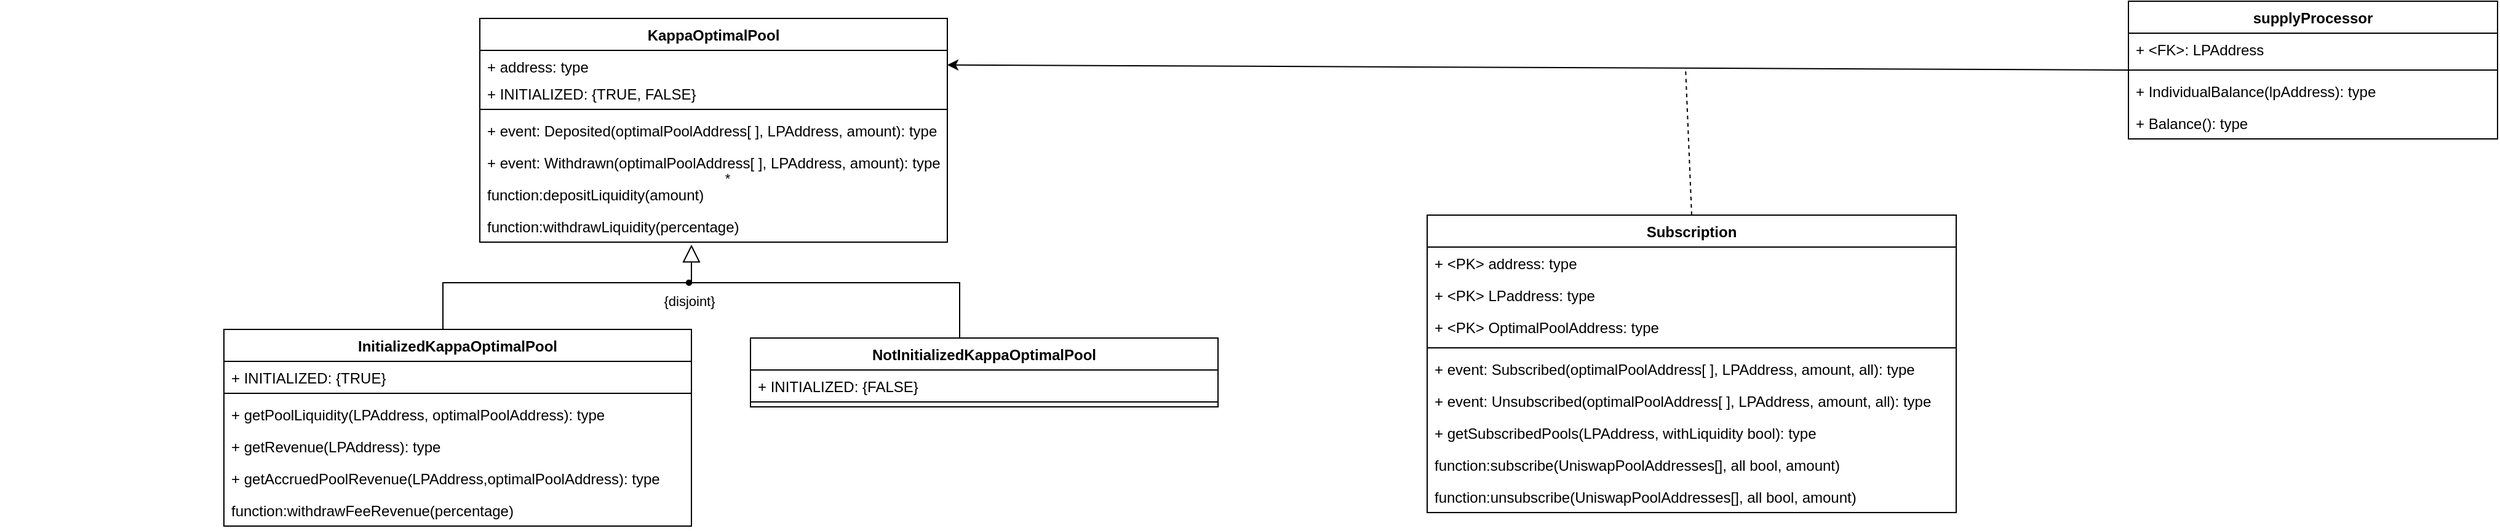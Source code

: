<mxfile>
    <diagram id="oTtM3KuxKOGGRTNgtILM" name="Page-1">
        <mxGraphModel dx="1183" dy="2317" grid="1" gridSize="10" guides="1" tooltips="1" connect="1" arrows="1" fold="1" page="1" pageScale="1" pageWidth="850" pageHeight="1100" math="0" shadow="0">
            <root>
                <mxCell id="0"/>
                <mxCell id="1" parent="0"/>
                <mxCell id="6" value="KappaOptimalPool" style="swimlane;fontStyle=1;align=center;verticalAlign=top;childLayout=stackLayout;horizontal=1;startSize=26;horizontalStack=0;resizeParent=1;resizeParentMax=0;resizeLast=0;collapsible=1;marginBottom=0;" parent="1" vertex="1">
                    <mxGeometry x="990" y="-10" width="380" height="182" as="geometry"/>
                </mxCell>
                <mxCell id="7" value="+ address: type" style="text;strokeColor=none;fillColor=none;align=left;verticalAlign=top;spacingLeft=4;spacingRight=4;overflow=hidden;rotatable=0;points=[[0,0.5],[1,0.5]];portConstraint=eastwest;" parent="6" vertex="1">
                    <mxGeometry y="26" width="380" height="22" as="geometry"/>
                </mxCell>
                <mxCell id="120" value="+ INITIALIZED: {TRUE, FALSE}" style="text;strokeColor=none;fillColor=none;align=left;verticalAlign=top;spacingLeft=4;spacingRight=4;overflow=hidden;rotatable=0;points=[[0,0.5],[1,0.5]];portConstraint=eastwest;" parent="6" vertex="1">
                    <mxGeometry y="48" width="380" height="22" as="geometry"/>
                </mxCell>
                <mxCell id="8" value="" style="line;strokeWidth=1;fillColor=none;align=left;verticalAlign=middle;spacingTop=-1;spacingLeft=3;spacingRight=3;rotatable=0;labelPosition=right;points=[];portConstraint=eastwest;strokeColor=inherit;" parent="6" vertex="1">
                    <mxGeometry y="70" width="380" height="8" as="geometry"/>
                </mxCell>
                <mxCell id="38" value="+ event: Deposited(optimalPoolAddress[ ], LPAddress, amount): type" style="text;strokeColor=none;fillColor=none;align=left;verticalAlign=top;spacingLeft=4;spacingRight=4;overflow=hidden;rotatable=0;points=[[0,0.5],[1,0.5]];portConstraint=eastwest;" parent="6" vertex="1">
                    <mxGeometry y="78" width="380" height="26" as="geometry"/>
                </mxCell>
                <mxCell id="96" value="+ event: Withdrawn(optimalPoolAddress[ ], LPAddress, amount): type" style="text;strokeColor=none;fillColor=none;align=left;verticalAlign=top;spacingLeft=4;spacingRight=4;overflow=hidden;rotatable=0;points=[[0,0.5],[1,0.5]];portConstraint=eastwest;" parent="6" vertex="1">
                    <mxGeometry y="104" width="380" height="26" as="geometry"/>
                </mxCell>
                <mxCell id="29" value="function:depositLiquidity(amount)" style="text;strokeColor=none;fillColor=none;align=left;verticalAlign=top;spacingLeft=4;spacingRight=4;overflow=hidden;rotatable=0;points=[[0,0.5],[1,0.5]];portConstraint=eastwest;" parent="6" vertex="1">
                    <mxGeometry y="130" width="380" height="26" as="geometry"/>
                </mxCell>
                <mxCell id="24" value="function:withdrawLiquidity(percentage)" style="text;strokeColor=none;fillColor=none;align=left;verticalAlign=top;spacingLeft=4;spacingRight=4;overflow=hidden;rotatable=0;points=[[0,0.5],[1,0.5]];portConstraint=eastwest;" parent="6" vertex="1">
                    <mxGeometry y="156" width="380" height="26" as="geometry"/>
                </mxCell>
                <mxCell id="10" value="Subscription&#10;" style="swimlane;fontStyle=1;align=center;verticalAlign=top;childLayout=stackLayout;horizontal=1;startSize=26;horizontalStack=0;resizeParent=1;resizeParentMax=0;resizeLast=0;collapsible=1;marginBottom=0;" parent="1" vertex="1">
                    <mxGeometry x="1760" y="150" width="430" height="242" as="geometry"/>
                </mxCell>
                <mxCell id="11" value="+ &lt;PK&gt; address: type" style="text;strokeColor=none;fillColor=none;align=left;verticalAlign=top;spacingLeft=4;spacingRight=4;overflow=hidden;rotatable=0;points=[[0,0.5],[1,0.5]];portConstraint=eastwest;" parent="10" vertex="1">
                    <mxGeometry y="26" width="430" height="26" as="geometry"/>
                </mxCell>
                <mxCell id="86" value="+ &lt;PK&gt; LPaddress: type" style="text;strokeColor=none;fillColor=none;align=left;verticalAlign=top;spacingLeft=4;spacingRight=4;overflow=hidden;rotatable=0;points=[[0,0.5],[1,0.5]];portConstraint=eastwest;" parent="10" vertex="1">
                    <mxGeometry y="52" width="430" height="26" as="geometry"/>
                </mxCell>
                <mxCell id="95" value="+ &lt;PK&gt; OptimalPoolAddress: type" style="text;strokeColor=none;fillColor=none;align=left;verticalAlign=top;spacingLeft=4;spacingRight=4;overflow=hidden;rotatable=0;points=[[0,0.5],[1,0.5]];portConstraint=eastwest;" parent="10" vertex="1">
                    <mxGeometry y="78" width="430" height="26" as="geometry"/>
                </mxCell>
                <mxCell id="12" value="" style="line;strokeWidth=1;fillColor=none;align=left;verticalAlign=middle;spacingTop=-1;spacingLeft=3;spacingRight=3;rotatable=0;labelPosition=right;points=[];portConstraint=eastwest;strokeColor=inherit;" parent="10" vertex="1">
                    <mxGeometry y="104" width="430" height="8" as="geometry"/>
                </mxCell>
                <mxCell id="36" value="+ event: Subscribed(optimalPoolAddress[ ], LPAddress, amount, all): type" style="text;strokeColor=none;fillColor=none;align=left;verticalAlign=top;spacingLeft=4;spacingRight=4;overflow=hidden;rotatable=0;points=[[0,0.5],[1,0.5]];portConstraint=eastwest;" parent="10" vertex="1">
                    <mxGeometry y="112" width="430" height="26" as="geometry"/>
                </mxCell>
                <mxCell id="40" value="+ event: Unsubscribed(optimalPoolAddress[ ], LPAddress, amount, all): type" style="text;strokeColor=none;fillColor=none;align=left;verticalAlign=top;spacingLeft=4;spacingRight=4;overflow=hidden;rotatable=0;points=[[0,0.5],[1,0.5]];portConstraint=eastwest;" parent="10" vertex="1">
                    <mxGeometry y="138" width="430" height="26" as="geometry"/>
                </mxCell>
                <mxCell id="17" value="+ getSubscribedPools(LPAddress, withLiquidity bool): type" style="text;strokeColor=none;fillColor=none;align=left;verticalAlign=top;spacingLeft=4;spacingRight=4;overflow=hidden;rotatable=0;points=[[0,0.5],[1,0.5]];portConstraint=eastwest;" parent="10" vertex="1">
                    <mxGeometry y="164" width="430" height="26" as="geometry"/>
                </mxCell>
                <mxCell id="13" value="function:subscribe(UniswapPoolAddresses[], all bool, amount)" style="text;strokeColor=none;fillColor=none;align=left;verticalAlign=top;spacingLeft=4;spacingRight=4;overflow=hidden;rotatable=0;points=[[0,0.5],[1,0.5]];portConstraint=eastwest;" parent="10" vertex="1">
                    <mxGeometry y="190" width="430" height="26" as="geometry"/>
                </mxCell>
                <mxCell id="20" value="function:unsubscribe(UniswapPoolAddresses[], all bool, amount)" style="text;strokeColor=none;fillColor=none;align=left;verticalAlign=top;spacingLeft=4;spacingRight=4;overflow=hidden;rotatable=0;points=[[0,0.5],[1,0.5]];portConstraint=eastwest;" parent="10" vertex="1">
                    <mxGeometry y="216" width="430" height="26" as="geometry"/>
                </mxCell>
                <mxCell id="45" value="*" style="edgeLabel;html=1;align=center;verticalAlign=middle;resizable=0;points=[];" parent="1" vertex="1" connectable="0">
                    <mxGeometry x="600.001" y="120.003" as="geometry">
                        <mxPoint x="591" as="offset"/>
                    </mxGeometry>
                </mxCell>
                <mxCell id="87" style="edgeStyle=none;html=1;exitX=0;exitY=0.5;exitDx=0;exitDy=0;" parent="1" source="81" target="7" edge="1">
                    <mxGeometry relative="1" as="geometry">
                        <mxPoint x="1690" y="-10" as="targetPoint"/>
                        <Array as="points"/>
                    </mxGeometry>
                </mxCell>
                <mxCell id="81" value="supplyProcessor" style="swimlane;fontStyle=1;align=center;verticalAlign=top;childLayout=stackLayout;horizontal=1;startSize=26;horizontalStack=0;resizeParent=1;resizeParentMax=0;resizeLast=0;collapsible=1;marginBottom=0;" parent="1" vertex="1">
                    <mxGeometry x="2330" y="-24" width="300" height="112" as="geometry"/>
                </mxCell>
                <mxCell id="82" value="+ &lt;FK&gt;: LPAddress" style="text;strokeColor=none;fillColor=none;align=left;verticalAlign=top;spacingLeft=4;spacingRight=4;overflow=hidden;rotatable=0;points=[[0,0.5],[1,0.5]];portConstraint=eastwest;" parent="81" vertex="1">
                    <mxGeometry y="26" width="300" height="26" as="geometry"/>
                </mxCell>
                <mxCell id="83" value="" style="line;strokeWidth=1;fillColor=none;align=left;verticalAlign=middle;spacingTop=-1;spacingLeft=3;spacingRight=3;rotatable=0;labelPosition=right;points=[];portConstraint=eastwest;strokeColor=inherit;" parent="81" vertex="1">
                    <mxGeometry y="52" width="300" height="8" as="geometry"/>
                </mxCell>
                <mxCell id="28" value="+ IndividualBalance(lpAddress): type" style="text;strokeColor=none;fillColor=none;align=left;verticalAlign=top;spacingLeft=4;spacingRight=4;overflow=hidden;rotatable=0;points=[[0,0.5],[1,0.5]];portConstraint=eastwest;" parent="81" vertex="1">
                    <mxGeometry y="60" width="300" height="26" as="geometry"/>
                </mxCell>
                <mxCell id="32" value="+ Balance(): type" style="text;strokeColor=none;fillColor=none;align=left;verticalAlign=top;spacingLeft=4;spacingRight=4;overflow=hidden;rotatable=0;points=[[0,0.5],[1,0.5]];portConstraint=eastwest;" parent="81" vertex="1">
                    <mxGeometry y="86" width="300" height="26" as="geometry"/>
                </mxCell>
                <mxCell id="94" value="" style="endArrow=none;dashed=1;html=1;exitX=0.5;exitY=0;exitDx=0;exitDy=0;" parent="1" source="10" edge="1">
                    <mxGeometry width="50" height="50" relative="1" as="geometry">
                        <mxPoint x="1610" y="220" as="sourcePoint"/>
                        <mxPoint x="1970" y="30" as="targetPoint"/>
                    </mxGeometry>
                </mxCell>
                <mxCell id="110" value="" style="verticalAlign=bottom;html=1;ellipse;fillColor=strokeColor;fontFamily=Helvetica;fontSize=11;fontColor=default;" parent="1" vertex="1">
                    <mxGeometry x="1158" y="203" width="4" height="4" as="geometry"/>
                </mxCell>
                <mxCell id="115" value="{disjoint}" style="ellipse;html=1;fillColor=strokeColor;labelPosition=center;align=center;fontFamily=Helvetica;fontSize=11;fontColor=default;verticalAlign=top;verticalLabelPosition=bottom;" parent="1" vertex="1">
                    <mxGeometry x="1158" y="203" width="4" height="4" as="geometry"/>
                </mxCell>
                <mxCell id="116" value="" style="edgeStyle=elbowEdgeStyle;html=1;endSize=12;endArrow=block;endFill=0;elbow=horizontal;rounded=0;labelBackgroundColor=default;fontFamily=Helvetica;fontSize=11;fontColor=default;shape=connector;entryX=0.452;entryY=1.077;entryDx=0;entryDy=0;entryPerimeter=0;" parent="1" source="115" target="24" edge="1">
                    <mxGeometry x="1" relative="1" as="geometry">
                        <mxPoint x="1160" y="180" as="targetPoint"/>
                    </mxGeometry>
                </mxCell>
                <mxCell id="117" value="" style="edgeStyle=elbowEdgeStyle;html=1;elbow=vertical;verticalAlign=bottom;endArrow=none;rounded=0;labelBackgroundColor=default;fontFamily=Helvetica;fontSize=11;fontColor=default;startSize=14;shape=connector;" parent="1" source="115" edge="1">
                    <mxGeometry x="1" relative="1" as="geometry">
                        <mxPoint x="1380" y="250" as="targetPoint"/>
                        <Array as="points">
                            <mxPoint x="1200" y="205"/>
                        </Array>
                    </mxGeometry>
                </mxCell>
                <mxCell id="118" value="" style="edgeStyle=elbowEdgeStyle;html=1;elbow=vertical;verticalAlign=bottom;endArrow=none;rounded=0;labelBackgroundColor=default;fontFamily=Helvetica;fontSize=11;fontColor=default;startSize=14;shape=connector;" parent="1" source="115" edge="1">
                    <mxGeometry x="1" relative="1" as="geometry">
                        <mxPoint x="960" y="250" as="targetPoint"/>
                        <Array as="points">
                            <mxPoint x="1120" y="205"/>
                        </Array>
                    </mxGeometry>
                </mxCell>
                <mxCell id="121" value="InitializedKappaOptimalPool" style="swimlane;fontStyle=1;align=center;verticalAlign=top;childLayout=stackLayout;horizontal=1;startSize=26;horizontalStack=0;resizeParent=1;resizeParentMax=0;resizeLast=0;collapsible=1;marginBottom=0;" parent="1" vertex="1">
                    <mxGeometry x="782" y="243" width="380" height="160" as="geometry"/>
                </mxCell>
                <mxCell id="123" value="+ INITIALIZED: {TRUE}" style="text;strokeColor=none;fillColor=none;align=left;verticalAlign=top;spacingLeft=4;spacingRight=4;overflow=hidden;rotatable=0;points=[[0,0.5],[1,0.5]];portConstraint=eastwest;" parent="121" vertex="1">
                    <mxGeometry y="26" width="380" height="22" as="geometry"/>
                </mxCell>
                <mxCell id="124" value="" style="line;strokeWidth=1;fillColor=none;align=left;verticalAlign=middle;spacingTop=-1;spacingLeft=3;spacingRight=3;rotatable=0;labelPosition=right;points=[];portConstraint=eastwest;strokeColor=inherit;" parent="121" vertex="1">
                    <mxGeometry y="48" width="380" height="8" as="geometry"/>
                </mxCell>
                <mxCell id="31" value="+ getPoolLiquidity(LPAddress, optimalPoolAddress): type" style="text;strokeColor=none;fillColor=none;align=left;verticalAlign=top;spacingLeft=4;spacingRight=4;overflow=hidden;rotatable=0;points=[[0,0.5],[1,0.5]];portConstraint=eastwest;" parent="121" vertex="1">
                    <mxGeometry y="56" width="380" height="26" as="geometry"/>
                </mxCell>
                <mxCell id="33" value="+ getRevenue(LPAddress): type" style="text;strokeColor=none;fillColor=none;align=left;verticalAlign=top;spacingLeft=4;spacingRight=4;overflow=hidden;rotatable=0;points=[[0,0.5],[1,0.5]];portConstraint=eastwest;" parent="121" vertex="1">
                    <mxGeometry y="82" width="380" height="26" as="geometry"/>
                </mxCell>
                <mxCell id="34" value="+ getAccruedPoolRevenue(LPAddress,optimalPoolAddress): type" style="text;strokeColor=none;fillColor=none;align=left;verticalAlign=top;spacingLeft=4;spacingRight=4;overflow=hidden;rotatable=0;points=[[0,0.5],[1,0.5]];portConstraint=eastwest;" parent="121" vertex="1">
                    <mxGeometry y="108" width="380" height="26" as="geometry"/>
                </mxCell>
                <mxCell id="23" value="function:withdrawFeeRevenue(percentage)" style="text;strokeColor=none;fillColor=none;align=left;verticalAlign=top;spacingLeft=4;spacingRight=4;overflow=hidden;rotatable=0;points=[[0,0.5],[1,0.5]];portConstraint=eastwest;" parent="121" vertex="1">
                    <mxGeometry y="134" width="380" height="26" as="geometry"/>
                </mxCell>
                <mxCell id="129" value="NotInitializedKappaOptimalPool" style="swimlane;fontStyle=1;align=center;verticalAlign=top;childLayout=stackLayout;horizontal=1;startSize=26;horizontalStack=0;resizeParent=1;resizeParentMax=0;resizeLast=0;collapsible=1;marginBottom=0;" parent="1" vertex="1">
                    <mxGeometry x="1210" y="250" width="380" height="56" as="geometry"/>
                </mxCell>
                <mxCell id="130" value="+ INITIALIZED: {FALSE}" style="text;strokeColor=none;fillColor=none;align=left;verticalAlign=top;spacingLeft=4;spacingRight=4;overflow=hidden;rotatable=0;points=[[0,0.5],[1,0.5]];portConstraint=eastwest;" parent="129" vertex="1">
                    <mxGeometry y="26" width="380" height="22" as="geometry"/>
                </mxCell>
                <mxCell id="131" value="" style="line;strokeWidth=1;fillColor=none;align=left;verticalAlign=middle;spacingTop=-1;spacingLeft=3;spacingRight=3;rotatable=0;labelPosition=right;points=[];portConstraint=eastwest;strokeColor=inherit;" parent="129" vertex="1">
                    <mxGeometry y="48" width="380" height="8" as="geometry"/>
                </mxCell>
            </root>
        </mxGraphModel>
    </diagram>
</mxfile>